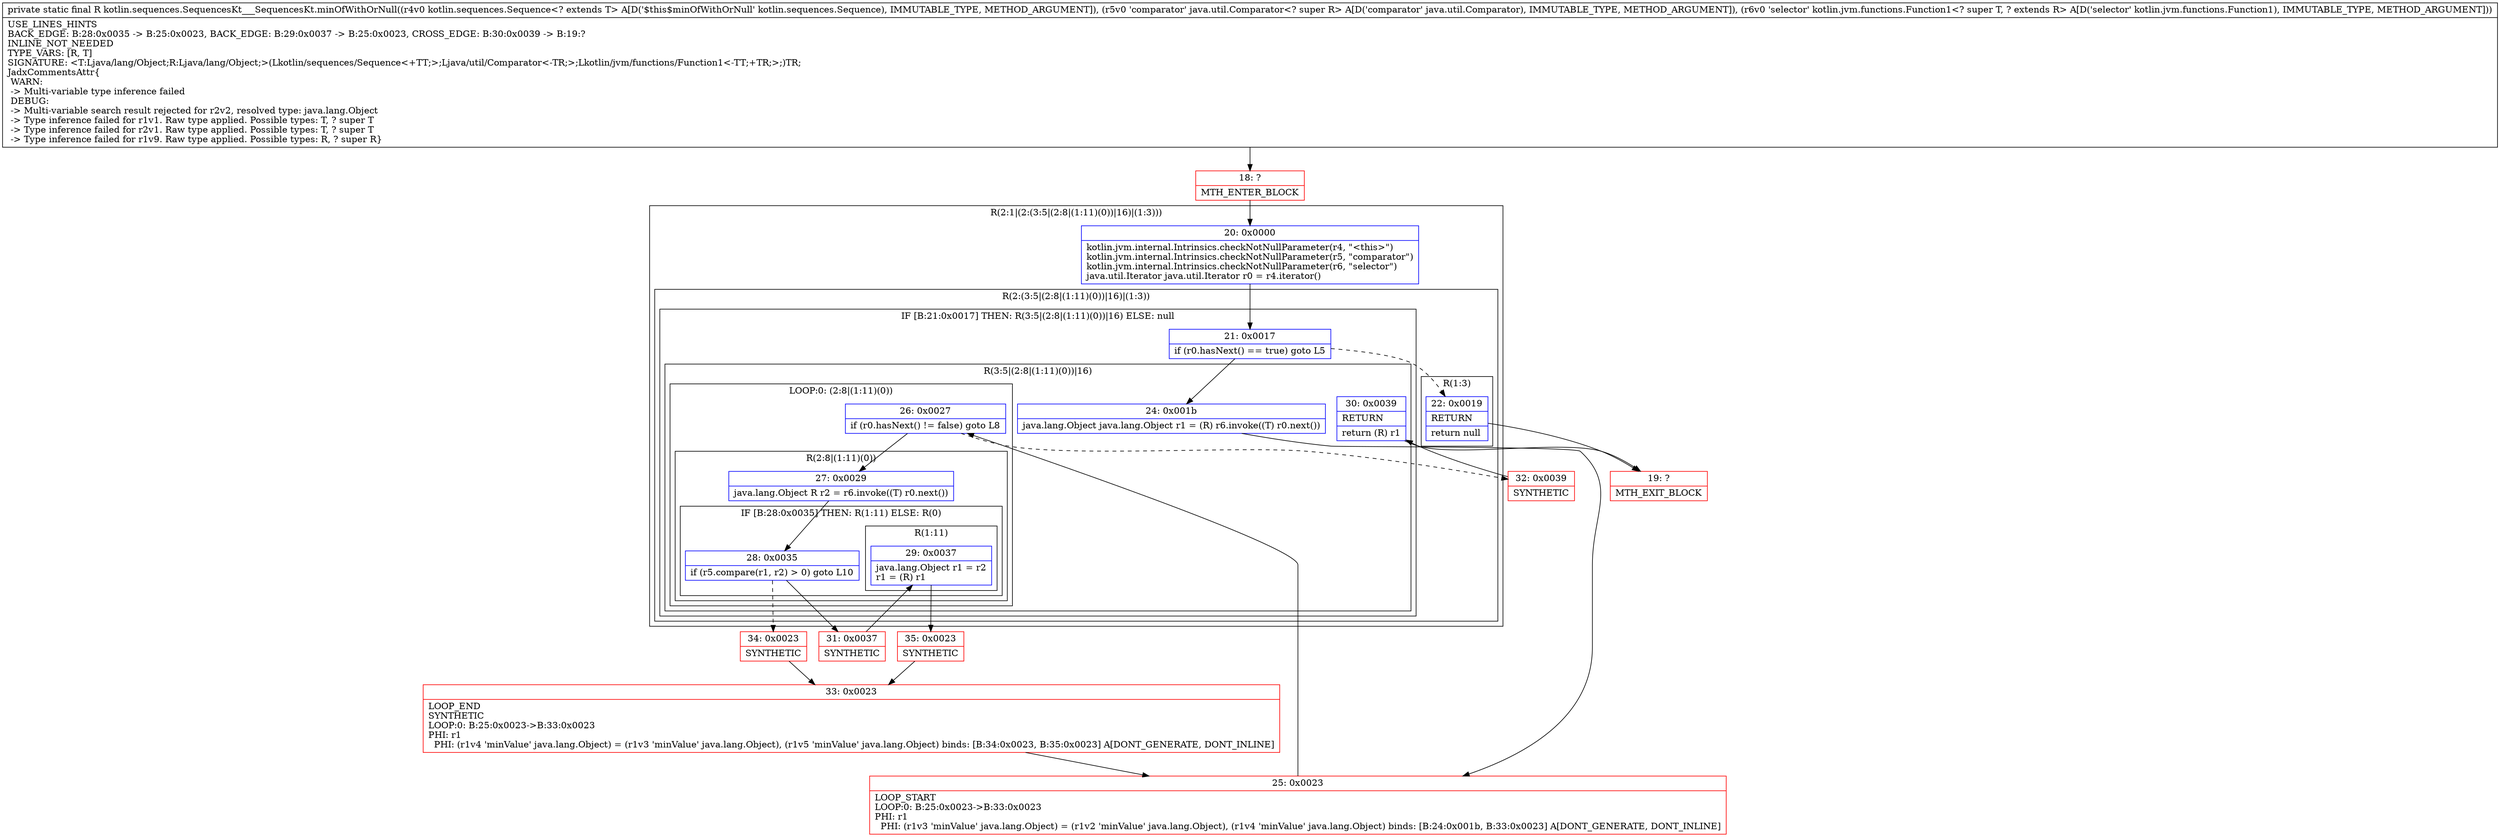 digraph "CFG forkotlin.sequences.SequencesKt___SequencesKt.minOfWithOrNull(Lkotlin\/sequences\/Sequence;Ljava\/util\/Comparator;Lkotlin\/jvm\/functions\/Function1;)Ljava\/lang\/Object;" {
subgraph cluster_Region_1834490134 {
label = "R(2:1|(2:(3:5|(2:8|(1:11)(0))|16)|(1:3)))";
node [shape=record,color=blue];
Node_20 [shape=record,label="{20\:\ 0x0000|kotlin.jvm.internal.Intrinsics.checkNotNullParameter(r4, \"\<this\>\")\lkotlin.jvm.internal.Intrinsics.checkNotNullParameter(r5, \"comparator\")\lkotlin.jvm.internal.Intrinsics.checkNotNullParameter(r6, \"selector\")\ljava.util.Iterator java.util.Iterator r0 = r4.iterator()\l}"];
subgraph cluster_Region_1446531328 {
label = "R(2:(3:5|(2:8|(1:11)(0))|16)|(1:3))";
node [shape=record,color=blue];
subgraph cluster_IfRegion_308244513 {
label = "IF [B:21:0x0017] THEN: R(3:5|(2:8|(1:11)(0))|16) ELSE: null";
node [shape=record,color=blue];
Node_21 [shape=record,label="{21\:\ 0x0017|if (r0.hasNext() == true) goto L5\l}"];
subgraph cluster_Region_1345493162 {
label = "R(3:5|(2:8|(1:11)(0))|16)";
node [shape=record,color=blue];
Node_24 [shape=record,label="{24\:\ 0x001b|java.lang.Object java.lang.Object r1 = (R) r6.invoke((T) r0.next())\l}"];
subgraph cluster_LoopRegion_439967859 {
label = "LOOP:0: (2:8|(1:11)(0))";
node [shape=record,color=blue];
Node_26 [shape=record,label="{26\:\ 0x0027|if (r0.hasNext() != false) goto L8\l}"];
subgraph cluster_Region_931420811 {
label = "R(2:8|(1:11)(0))";
node [shape=record,color=blue];
Node_27 [shape=record,label="{27\:\ 0x0029|java.lang.Object R r2 = r6.invoke((T) r0.next())\l}"];
subgraph cluster_IfRegion_436260486 {
label = "IF [B:28:0x0035] THEN: R(1:11) ELSE: R(0)";
node [shape=record,color=blue];
Node_28 [shape=record,label="{28\:\ 0x0035|if (r5.compare(r1, r2) \> 0) goto L10\l}"];
subgraph cluster_Region_1580464674 {
label = "R(1:11)";
node [shape=record,color=blue];
Node_29 [shape=record,label="{29\:\ 0x0037|java.lang.Object r1 = r2\lr1 = (R) r1\l}"];
}
subgraph cluster_Region_426684619 {
label = "R(0)";
node [shape=record,color=blue];
}
}
}
}
Node_30 [shape=record,label="{30\:\ 0x0039|RETURN\l|return (R) r1\l}"];
}
}
subgraph cluster_Region_158058887 {
label = "R(1:3)";
node [shape=record,color=blue];
Node_22 [shape=record,label="{22\:\ 0x0019|RETURN\l|return null\l}"];
}
}
}
Node_18 [shape=record,color=red,label="{18\:\ ?|MTH_ENTER_BLOCK\l}"];
Node_19 [shape=record,color=red,label="{19\:\ ?|MTH_EXIT_BLOCK\l}"];
Node_25 [shape=record,color=red,label="{25\:\ 0x0023|LOOP_START\lLOOP:0: B:25:0x0023\-\>B:33:0x0023\lPHI: r1 \l  PHI: (r1v3 'minValue' java.lang.Object) = (r1v2 'minValue' java.lang.Object), (r1v4 'minValue' java.lang.Object) binds: [B:24:0x001b, B:33:0x0023] A[DONT_GENERATE, DONT_INLINE]\l}"];
Node_31 [shape=record,color=red,label="{31\:\ 0x0037|SYNTHETIC\l}"];
Node_35 [shape=record,color=red,label="{35\:\ 0x0023|SYNTHETIC\l}"];
Node_33 [shape=record,color=red,label="{33\:\ 0x0023|LOOP_END\lSYNTHETIC\lLOOP:0: B:25:0x0023\-\>B:33:0x0023\lPHI: r1 \l  PHI: (r1v4 'minValue' java.lang.Object) = (r1v3 'minValue' java.lang.Object), (r1v5 'minValue' java.lang.Object) binds: [B:34:0x0023, B:35:0x0023] A[DONT_GENERATE, DONT_INLINE]\l}"];
Node_34 [shape=record,color=red,label="{34\:\ 0x0023|SYNTHETIC\l}"];
Node_32 [shape=record,color=red,label="{32\:\ 0x0039|SYNTHETIC\l}"];
MethodNode[shape=record,label="{private static final R kotlin.sequences.SequencesKt___SequencesKt.minOfWithOrNull((r4v0 kotlin.sequences.Sequence\<? extends T\> A[D('$this$minOfWithOrNull' kotlin.sequences.Sequence), IMMUTABLE_TYPE, METHOD_ARGUMENT]), (r5v0 'comparator' java.util.Comparator\<? super R\> A[D('comparator' java.util.Comparator), IMMUTABLE_TYPE, METHOD_ARGUMENT]), (r6v0 'selector' kotlin.jvm.functions.Function1\<? super T, ? extends R\> A[D('selector' kotlin.jvm.functions.Function1), IMMUTABLE_TYPE, METHOD_ARGUMENT]))  | USE_LINES_HINTS\lBACK_EDGE: B:28:0x0035 \-\> B:25:0x0023, BACK_EDGE: B:29:0x0037 \-\> B:25:0x0023, CROSS_EDGE: B:30:0x0039 \-\> B:19:?\lINLINE_NOT_NEEDED\lTYPE_VARS: [R, T]\lSIGNATURE: \<T:Ljava\/lang\/Object;R:Ljava\/lang\/Object;\>(Lkotlin\/sequences\/Sequence\<+TT;\>;Ljava\/util\/Comparator\<\-TR;\>;Lkotlin\/jvm\/functions\/Function1\<\-TT;+TR;\>;)TR;\lJadxCommentsAttr\{\l WARN: \l \-\> Multi\-variable type inference failed\l DEBUG: \l \-\> Multi\-variable search result rejected for r2v2, resolved type: java.lang.Object\l \-\> Type inference failed for r1v1. Raw type applied. Possible types: T, ? super T\l \-\> Type inference failed for r2v1. Raw type applied. Possible types: T, ? super T\l \-\> Type inference failed for r1v9. Raw type applied. Possible types: R, ? super R\}\l}"];
MethodNode -> Node_18;Node_20 -> Node_21;
Node_21 -> Node_22[style=dashed];
Node_21 -> Node_24;
Node_24 -> Node_25;
Node_26 -> Node_27;
Node_26 -> Node_32[style=dashed];
Node_27 -> Node_28;
Node_28 -> Node_31;
Node_28 -> Node_34[style=dashed];
Node_29 -> Node_35;
Node_30 -> Node_19;
Node_22 -> Node_19;
Node_18 -> Node_20;
Node_25 -> Node_26;
Node_31 -> Node_29;
Node_35 -> Node_33;
Node_33 -> Node_25;
Node_34 -> Node_33;
Node_32 -> Node_30;
}

